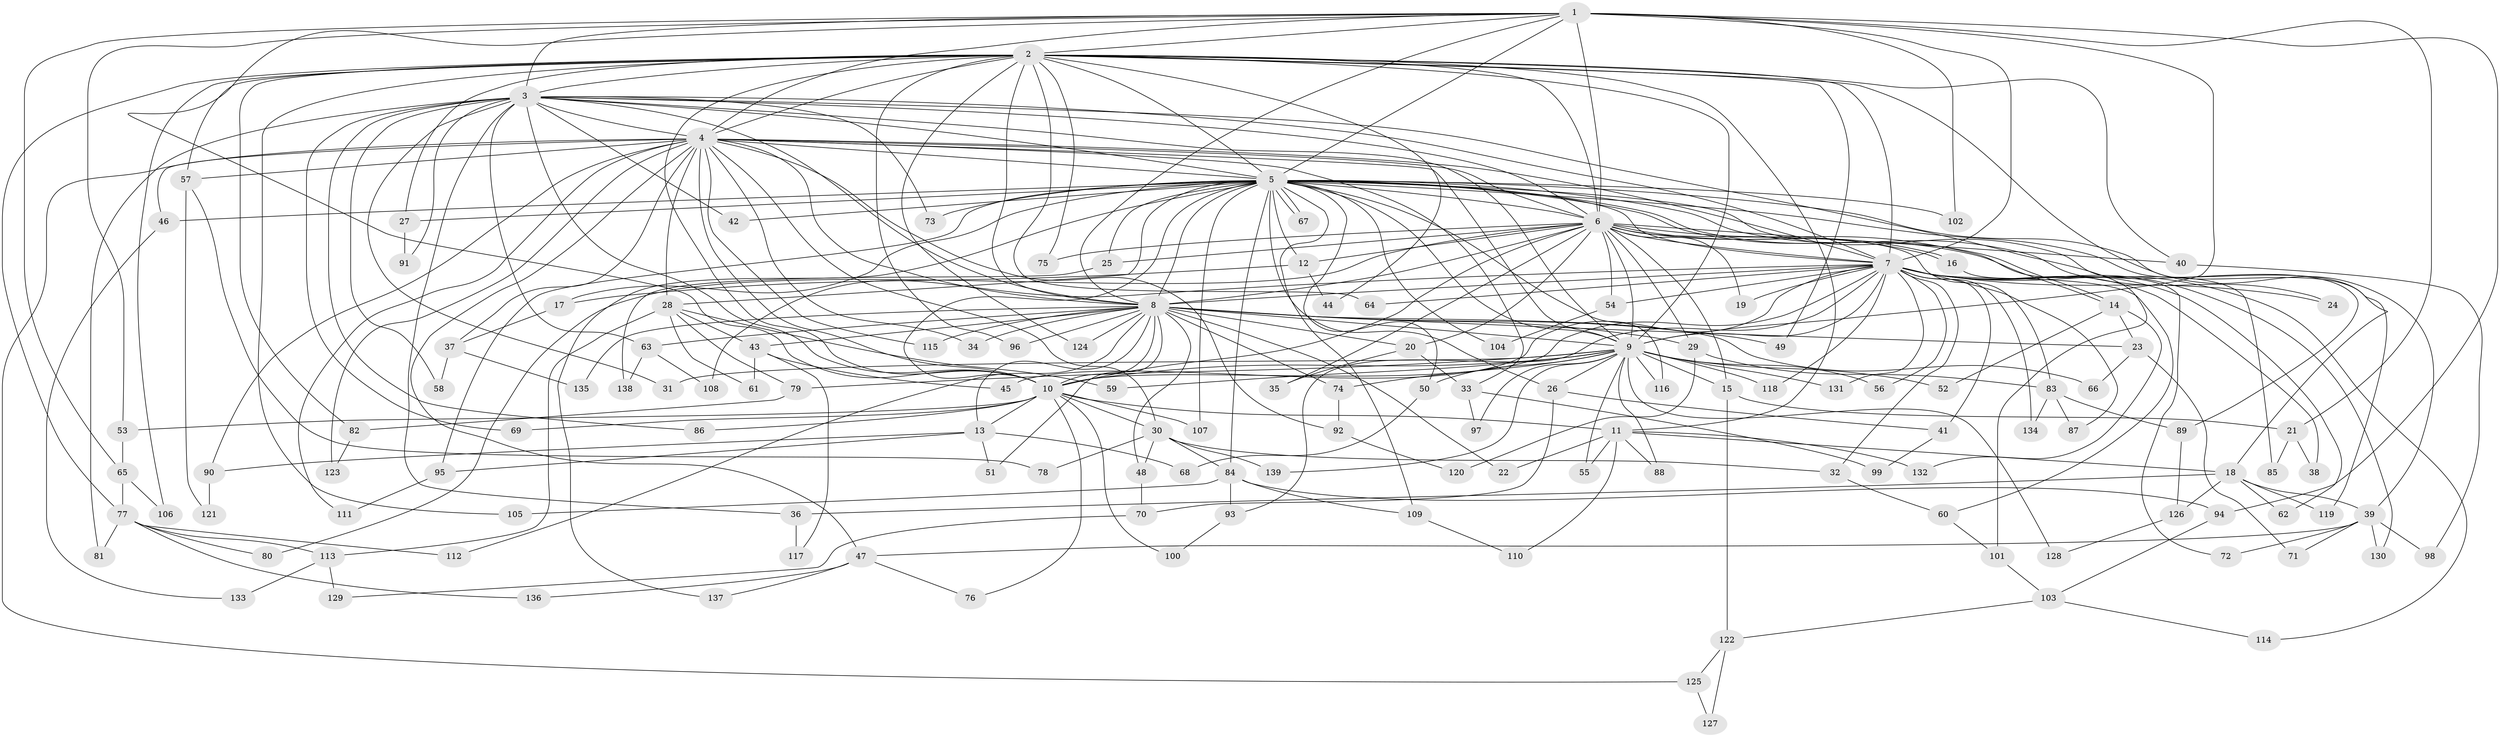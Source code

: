// Generated by graph-tools (version 1.1) at 2025/01/03/09/25 03:01:14]
// undirected, 139 vertices, 303 edges
graph export_dot {
graph [start="1"]
  node [color=gray90,style=filled];
  1;
  2;
  3;
  4;
  5;
  6;
  7;
  8;
  9;
  10;
  11;
  12;
  13;
  14;
  15;
  16;
  17;
  18;
  19;
  20;
  21;
  22;
  23;
  24;
  25;
  26;
  27;
  28;
  29;
  30;
  31;
  32;
  33;
  34;
  35;
  36;
  37;
  38;
  39;
  40;
  41;
  42;
  43;
  44;
  45;
  46;
  47;
  48;
  49;
  50;
  51;
  52;
  53;
  54;
  55;
  56;
  57;
  58;
  59;
  60;
  61;
  62;
  63;
  64;
  65;
  66;
  67;
  68;
  69;
  70;
  71;
  72;
  73;
  74;
  75;
  76;
  77;
  78;
  79;
  80;
  81;
  82;
  83;
  84;
  85;
  86;
  87;
  88;
  89;
  90;
  91;
  92;
  93;
  94;
  95;
  96;
  97;
  98;
  99;
  100;
  101;
  102;
  103;
  104;
  105;
  106;
  107;
  108;
  109;
  110;
  111;
  112;
  113;
  114;
  115;
  116;
  117;
  118;
  119;
  120;
  121;
  122;
  123;
  124;
  125;
  126;
  127;
  128;
  129;
  130;
  131;
  132;
  133;
  134;
  135;
  136;
  137;
  138;
  139;
  1 -- 2;
  1 -- 3;
  1 -- 4;
  1 -- 5;
  1 -- 6;
  1 -- 7;
  1 -- 8;
  1 -- 9;
  1 -- 10;
  1 -- 21;
  1 -- 53;
  1 -- 65;
  1 -- 94;
  1 -- 102;
  2 -- 3;
  2 -- 4;
  2 -- 5;
  2 -- 6;
  2 -- 7;
  2 -- 8;
  2 -- 9;
  2 -- 10;
  2 -- 11;
  2 -- 18;
  2 -- 27;
  2 -- 40;
  2 -- 44;
  2 -- 49;
  2 -- 57;
  2 -- 64;
  2 -- 75;
  2 -- 77;
  2 -- 82;
  2 -- 96;
  2 -- 105;
  2 -- 106;
  2 -- 124;
  3 -- 4;
  3 -- 5;
  3 -- 6;
  3 -- 7;
  3 -- 8;
  3 -- 9;
  3 -- 10;
  3 -- 31;
  3 -- 36;
  3 -- 42;
  3 -- 58;
  3 -- 63;
  3 -- 69;
  3 -- 73;
  3 -- 81;
  3 -- 86;
  3 -- 91;
  3 -- 101;
  4 -- 5;
  4 -- 6;
  4 -- 7;
  4 -- 8;
  4 -- 9;
  4 -- 10;
  4 -- 28;
  4 -- 30;
  4 -- 33;
  4 -- 34;
  4 -- 37;
  4 -- 46;
  4 -- 47;
  4 -- 57;
  4 -- 90;
  4 -- 92;
  4 -- 111;
  4 -- 115;
  4 -- 123;
  4 -- 125;
  5 -- 6;
  5 -- 7;
  5 -- 8;
  5 -- 9;
  5 -- 10;
  5 -- 12;
  5 -- 14;
  5 -- 14;
  5 -- 17;
  5 -- 24;
  5 -- 25;
  5 -- 26;
  5 -- 27;
  5 -- 28;
  5 -- 39;
  5 -- 42;
  5 -- 46;
  5 -- 50;
  5 -- 67;
  5 -- 67;
  5 -- 73;
  5 -- 84;
  5 -- 89;
  5 -- 95;
  5 -- 102;
  5 -- 104;
  5 -- 107;
  5 -- 109;
  5 -- 116;
  5 -- 119;
  5 -- 137;
  6 -- 7;
  6 -- 8;
  6 -- 9;
  6 -- 10;
  6 -- 12;
  6 -- 15;
  6 -- 16;
  6 -- 16;
  6 -- 19;
  6 -- 20;
  6 -- 25;
  6 -- 29;
  6 -- 35;
  6 -- 40;
  6 -- 54;
  6 -- 75;
  6 -- 80;
  6 -- 83;
  6 -- 85;
  7 -- 8;
  7 -- 9;
  7 -- 10;
  7 -- 19;
  7 -- 24;
  7 -- 32;
  7 -- 38;
  7 -- 41;
  7 -- 45;
  7 -- 54;
  7 -- 56;
  7 -- 60;
  7 -- 62;
  7 -- 64;
  7 -- 87;
  7 -- 93;
  7 -- 108;
  7 -- 114;
  7 -- 118;
  7 -- 130;
  7 -- 131;
  7 -- 134;
  8 -- 9;
  8 -- 10;
  8 -- 13;
  8 -- 20;
  8 -- 22;
  8 -- 23;
  8 -- 29;
  8 -- 34;
  8 -- 43;
  8 -- 48;
  8 -- 49;
  8 -- 51;
  8 -- 63;
  8 -- 66;
  8 -- 74;
  8 -- 96;
  8 -- 112;
  8 -- 115;
  8 -- 124;
  8 -- 135;
  9 -- 10;
  9 -- 15;
  9 -- 26;
  9 -- 31;
  9 -- 50;
  9 -- 52;
  9 -- 55;
  9 -- 56;
  9 -- 59;
  9 -- 74;
  9 -- 79;
  9 -- 88;
  9 -- 97;
  9 -- 116;
  9 -- 118;
  9 -- 128;
  9 -- 131;
  9 -- 139;
  10 -- 11;
  10 -- 13;
  10 -- 30;
  10 -- 53;
  10 -- 69;
  10 -- 76;
  10 -- 86;
  10 -- 100;
  10 -- 107;
  11 -- 18;
  11 -- 22;
  11 -- 55;
  11 -- 88;
  11 -- 110;
  11 -- 132;
  12 -- 17;
  12 -- 44;
  13 -- 51;
  13 -- 68;
  13 -- 90;
  13 -- 95;
  14 -- 23;
  14 -- 52;
  14 -- 132;
  15 -- 21;
  15 -- 122;
  16 -- 72;
  17 -- 37;
  18 -- 36;
  18 -- 39;
  18 -- 62;
  18 -- 119;
  18 -- 126;
  20 -- 33;
  20 -- 35;
  21 -- 38;
  21 -- 85;
  23 -- 66;
  23 -- 71;
  25 -- 138;
  26 -- 41;
  26 -- 70;
  27 -- 91;
  28 -- 43;
  28 -- 59;
  28 -- 61;
  28 -- 79;
  28 -- 113;
  29 -- 83;
  29 -- 120;
  30 -- 32;
  30 -- 48;
  30 -- 78;
  30 -- 84;
  30 -- 139;
  32 -- 60;
  33 -- 97;
  33 -- 99;
  36 -- 117;
  37 -- 58;
  37 -- 135;
  39 -- 47;
  39 -- 71;
  39 -- 72;
  39 -- 98;
  39 -- 130;
  40 -- 98;
  41 -- 99;
  43 -- 45;
  43 -- 61;
  43 -- 117;
  46 -- 133;
  47 -- 76;
  47 -- 136;
  47 -- 137;
  48 -- 70;
  50 -- 68;
  53 -- 65;
  54 -- 104;
  57 -- 78;
  57 -- 121;
  60 -- 101;
  63 -- 108;
  63 -- 138;
  65 -- 77;
  65 -- 106;
  70 -- 129;
  74 -- 92;
  77 -- 80;
  77 -- 81;
  77 -- 112;
  77 -- 113;
  77 -- 136;
  79 -- 82;
  82 -- 123;
  83 -- 87;
  83 -- 89;
  83 -- 134;
  84 -- 93;
  84 -- 94;
  84 -- 105;
  84 -- 109;
  89 -- 126;
  90 -- 121;
  92 -- 120;
  93 -- 100;
  94 -- 103;
  95 -- 111;
  101 -- 103;
  103 -- 114;
  103 -- 122;
  109 -- 110;
  113 -- 129;
  113 -- 133;
  122 -- 125;
  122 -- 127;
  125 -- 127;
  126 -- 128;
}
